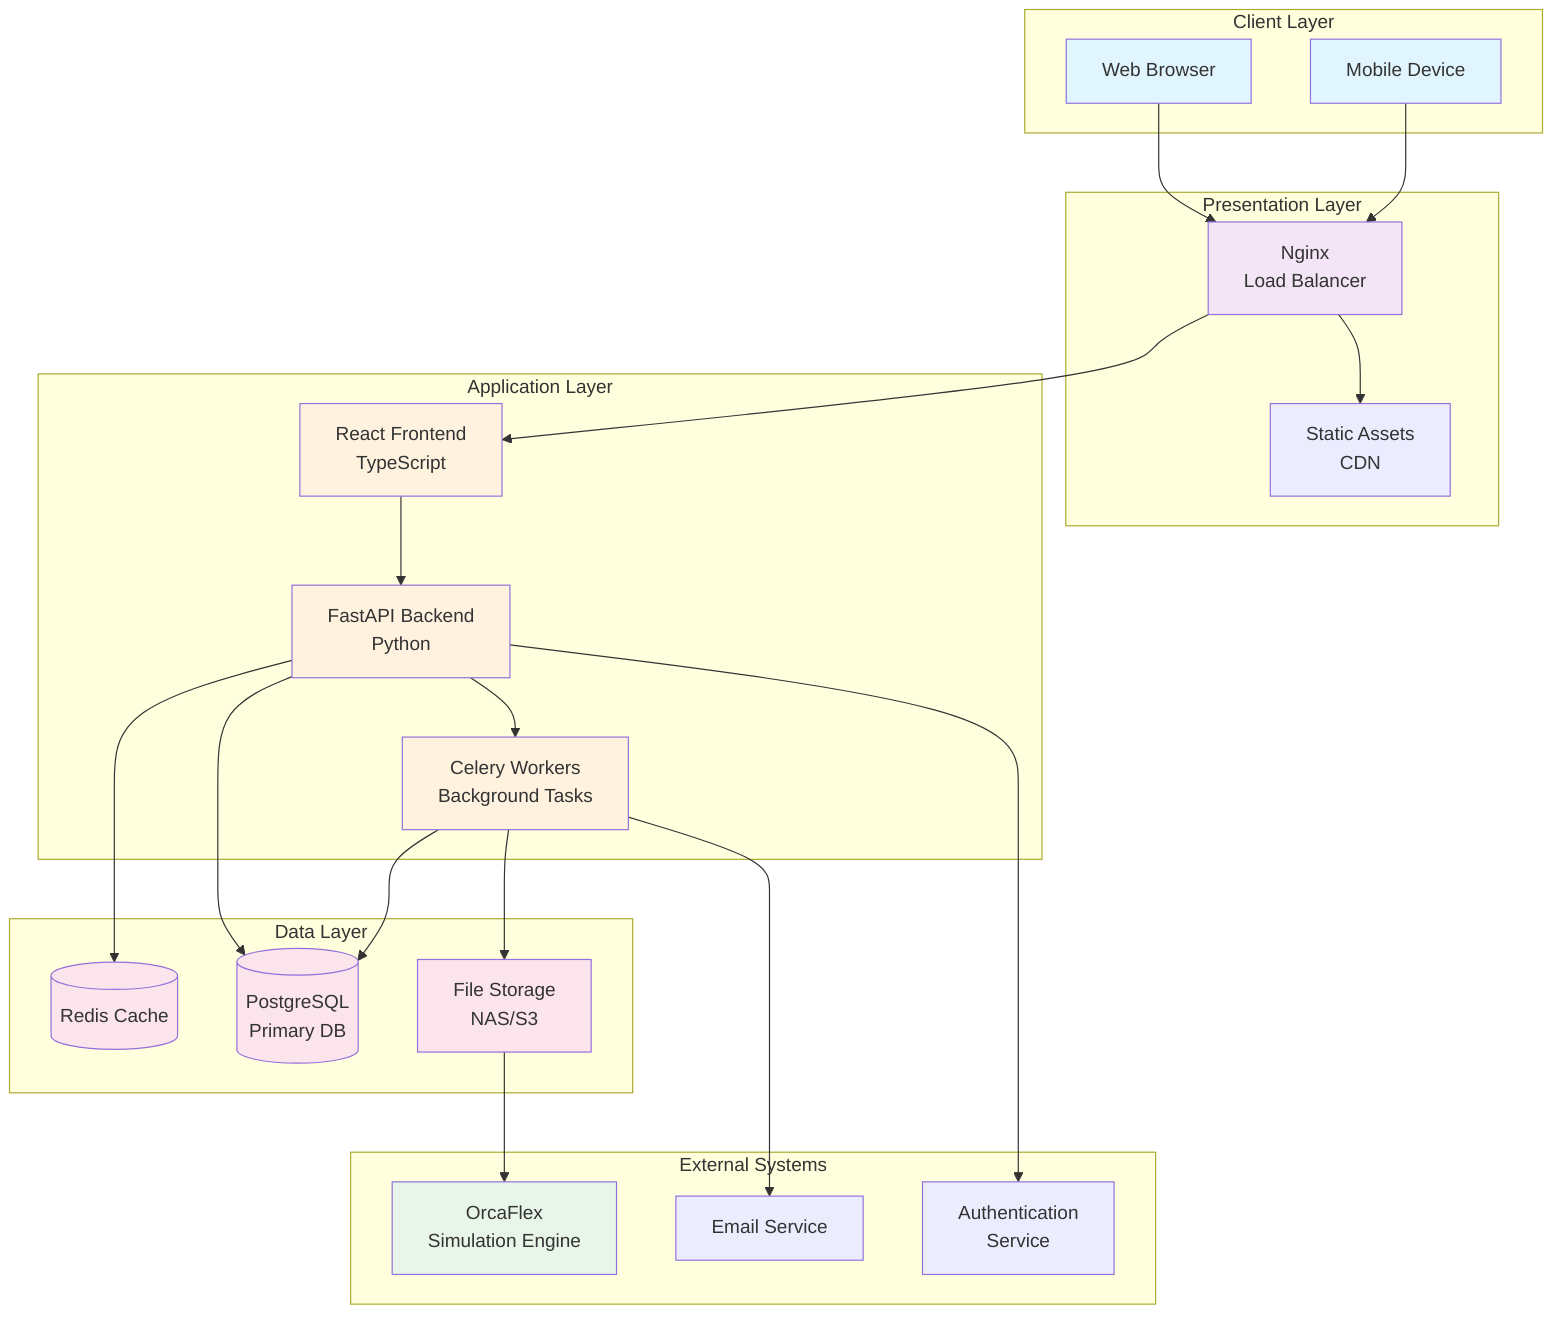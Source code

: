 graph TB
    subgraph "Client Layer"
        Browser[Web Browser]
        Mobile[Mobile Device]
    end
    
    subgraph "Presentation Layer"
        Nginx[Nginx<br/>Load Balancer]
        Static[Static Assets<br/>CDN]
    end
    
    subgraph "Application Layer"
        Frontend[React Frontend<br/>TypeScript]
        API[FastAPI Backend<br/>Python]
        Worker[Celery Workers<br/>Background Tasks]
    end
    
    subgraph "Data Layer"
        Redis[(Redis Cache)]
        PostgreSQL[(PostgreSQL<br/>Primary DB)]
        FileStore[File Storage<br/>NAS/S3]
    end
    
    subgraph "External Systems"
        OrcaFlex[OrcaFlex<br/>Simulation Engine]
        Email[Email Service]
        Auth[Authentication<br/>Service]
    end
    
    Browser --> Nginx
    Mobile --> Nginx
    Nginx --> Frontend
    Nginx --> Static
    Frontend --> API
    API --> Redis
    API --> PostgreSQL
    API --> Worker
    Worker --> PostgreSQL
    Worker --> FileStore
    Worker --> Email
    API --> Auth
    FileStore --> OrcaFlex
    
    style Browser fill:#e1f5fe
    style Mobile fill:#e1f5fe
    style Frontend fill:#fff3e0
    style API fill:#fff3e0
    style Worker fill:#fff3e0
    style Redis fill:#fce4ec
    style PostgreSQL fill:#fce4ec
    style FileStore fill:#fce4ec
    style OrcaFlex fill:#e8f5e9
    style Nginx fill:#f3e5f5